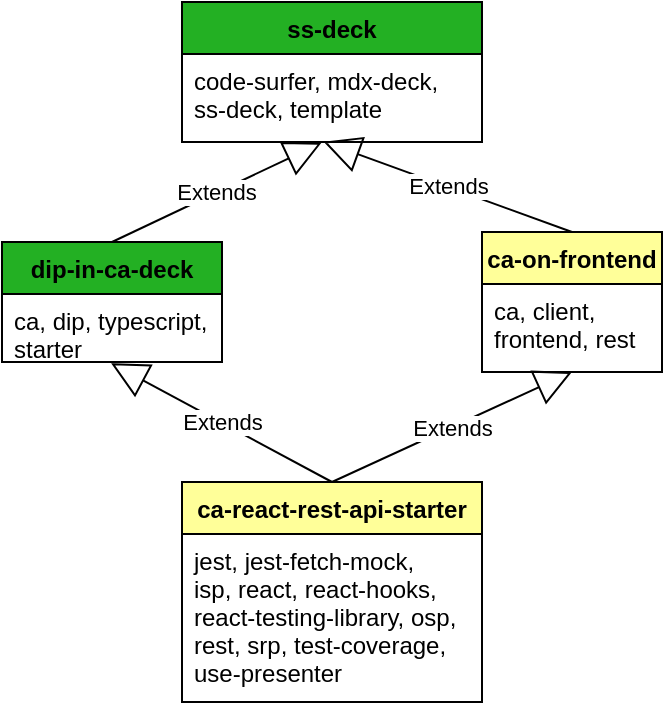 <mxfile version="13.2.2" type="device"><diagram name="Page-1" id="b5b7bab2-c9e2-2cf4-8b2a-24fd1a2a6d21"><mxGraphModel dx="605" dy="350" grid="1" gridSize="10" guides="1" tooltips="1" connect="1" arrows="1" fold="1" page="1" pageScale="1" pageWidth="827" pageHeight="1169" background="#ffffff" math="0" shadow="0"><root><mxCell id="0"/><mxCell id="1" parent="0"/><mxCell id="dOmoLH-4egZYnYYPvnaB-1" value="Extends" style="endArrow=block;endSize=16;endFill=0;html=1;entryX=0.496;entryY=1.018;entryDx=0;entryDy=0;exitX=0.5;exitY=0;exitDx=0;exitDy=0;entryPerimeter=0;" edge="1" parent="1" source="K0z_7RDsv-iZgnGEYKyx-2" target="K0z_7RDsv-iZgnGEYKyx-10"><mxGeometry width="160" relative="1" as="geometry"><mxPoint x="160" y="630" as="sourcePoint"/><mxPoint x="320" y="630" as="targetPoint"/></mxGeometry></mxCell><mxCell id="dOmoLH-4egZYnYYPvnaB-2" value="Extends" style="endArrow=block;endSize=16;endFill=0;html=1;entryX=0.5;entryY=1;entryDx=0;entryDy=0;exitX=0.5;exitY=0;exitDx=0;exitDy=0;" edge="1" parent="1" source="K0z_7RDsv-iZgnGEYKyx-2" target="K0z_7RDsv-iZgnGEYKyx-6"><mxGeometry width="160" relative="1" as="geometry"><mxPoint x="415" y="510" as="sourcePoint"/><mxPoint x="307.97" y="450" as="targetPoint"/></mxGeometry></mxCell><mxCell id="K0z_7RDsv-iZgnGEYKyx-6" value="ca-on-frontend" style="swimlane;fontStyle=1;childLayout=stackLayout;horizontal=1;startSize=26;fillColor=#FFFF99;horizontalStack=0;resizeParent=1;resizeParentMax=0;resizeLast=0;collapsible=1;marginBottom=0;" parent="1" vertex="1"><mxGeometry x="480" y="375" width="90" height="70" as="geometry"/></mxCell><mxCell id="K0z_7RDsv-iZgnGEYKyx-7" value="ca, client,&#10;frontend, rest" style="text;strokeColor=none;fillColor=none;align=left;verticalAlign=top;spacingLeft=4;spacingRight=4;overflow=hidden;rotatable=0;points=[[0,0.5],[1,0.5]];portConstraint=eastwest;" parent="K0z_7RDsv-iZgnGEYKyx-6" vertex="1"><mxGeometry y="26" width="90" height="44" as="geometry"/></mxCell><mxCell id="K0z_7RDsv-iZgnGEYKyx-9" value="dip-in-ca-deck" style="swimlane;fontStyle=1;childLayout=stackLayout;horizontal=1;startSize=26;fillColor=#23B023;horizontalStack=0;resizeParent=1;resizeParentMax=0;resizeLast=0;collapsible=1;marginBottom=0;" parent="1" vertex="1"><mxGeometry x="240" y="380" width="110" height="60" as="geometry"/></mxCell><mxCell id="K0z_7RDsv-iZgnGEYKyx-10" value="ca, dip, typescript,&#10;starter" style="text;strokeColor=none;fillColor=none;align=left;verticalAlign=top;spacingLeft=4;spacingRight=4;overflow=hidden;rotatable=0;points=[[0,0.5],[1,0.5]];portConstraint=eastwest;" parent="K0z_7RDsv-iZgnGEYKyx-9" vertex="1"><mxGeometry y="26" width="110" height="34" as="geometry"/></mxCell><mxCell id="K0z_7RDsv-iZgnGEYKyx-12" value="ss-deck" style="swimlane;fontStyle=1;childLayout=stackLayout;horizontal=1;startSize=26;fillColor=#23B023;horizontalStack=0;resizeParent=1;resizeParentMax=0;resizeLast=0;collapsible=1;marginBottom=0;" parent="1" vertex="1"><mxGeometry x="330" y="260" width="150" height="70" as="geometry"/></mxCell><mxCell id="K0z_7RDsv-iZgnGEYKyx-13" value="code-surfer, mdx-deck,&#10;ss-deck, template" style="text;strokeColor=none;fillColor=none;align=left;verticalAlign=top;spacingLeft=4;spacingRight=4;overflow=hidden;rotatable=0;points=[[0,0.5],[1,0.5]];portConstraint=eastwest;" parent="K0z_7RDsv-iZgnGEYKyx-12" vertex="1"><mxGeometry y="26" width="150" height="44" as="geometry"/></mxCell><mxCell id="K0z_7RDsv-iZgnGEYKyx-2" value="ca-react-rest-api-starter" style="swimlane;fontStyle=1;childLayout=stackLayout;horizontal=1;startSize=26;fillColor=#FFFF99;horizontalStack=0;resizeParent=1;resizeParentMax=0;resizeLast=0;collapsible=1;marginBottom=0;" parent="1" vertex="1"><mxGeometry x="330" y="500" width="150" height="110" as="geometry"><mxRectangle x="330" y="500" width="170" height="26" as="alternateBounds"/></mxGeometry></mxCell><mxCell id="K0z_7RDsv-iZgnGEYKyx-3" value="jest, jest-fetch-mock,&#10;isp, react, react-hooks,&#10;react-testing-library, osp,&#10;rest, srp, test-coverage,&#10;use-presenter" style="text;strokeColor=none;fillColor=none;align=left;verticalAlign=top;spacingLeft=4;spacingRight=4;overflow=hidden;rotatable=0;points=[[0,0.5],[1,0.5]];portConstraint=eastwest;" parent="K0z_7RDsv-iZgnGEYKyx-2" vertex="1"><mxGeometry y="26" width="150" height="84" as="geometry"/></mxCell><mxCell id="dOmoLH-4egZYnYYPvnaB-3" value="Extends" style="endArrow=block;endSize=16;endFill=0;html=1;entryX=0.465;entryY=1.009;entryDx=0;entryDy=0;entryPerimeter=0;exitX=0.5;exitY=0;exitDx=0;exitDy=0;" edge="1" parent="1" source="K0z_7RDsv-iZgnGEYKyx-9" target="K0z_7RDsv-iZgnGEYKyx-13"><mxGeometry width="160" relative="1" as="geometry"><mxPoint x="315" y="530" as="sourcePoint"/><mxPoint x="207.97" y="470" as="targetPoint"/></mxGeometry></mxCell><mxCell id="dOmoLH-4egZYnYYPvnaB-4" value="Extends" style="endArrow=block;endSize=16;endFill=0;html=1;exitX=0.5;exitY=0;exitDx=0;exitDy=0;entryX=0.472;entryY=0.997;entryDx=0;entryDy=0;entryPerimeter=0;" edge="1" parent="1" source="K0z_7RDsv-iZgnGEYKyx-6" target="K0z_7RDsv-iZgnGEYKyx-13"><mxGeometry width="160" relative="1" as="geometry"><mxPoint x="325" y="540" as="sourcePoint"/><mxPoint x="400" y="330" as="targetPoint"/></mxGeometry></mxCell></root></mxGraphModel></diagram></mxfile>